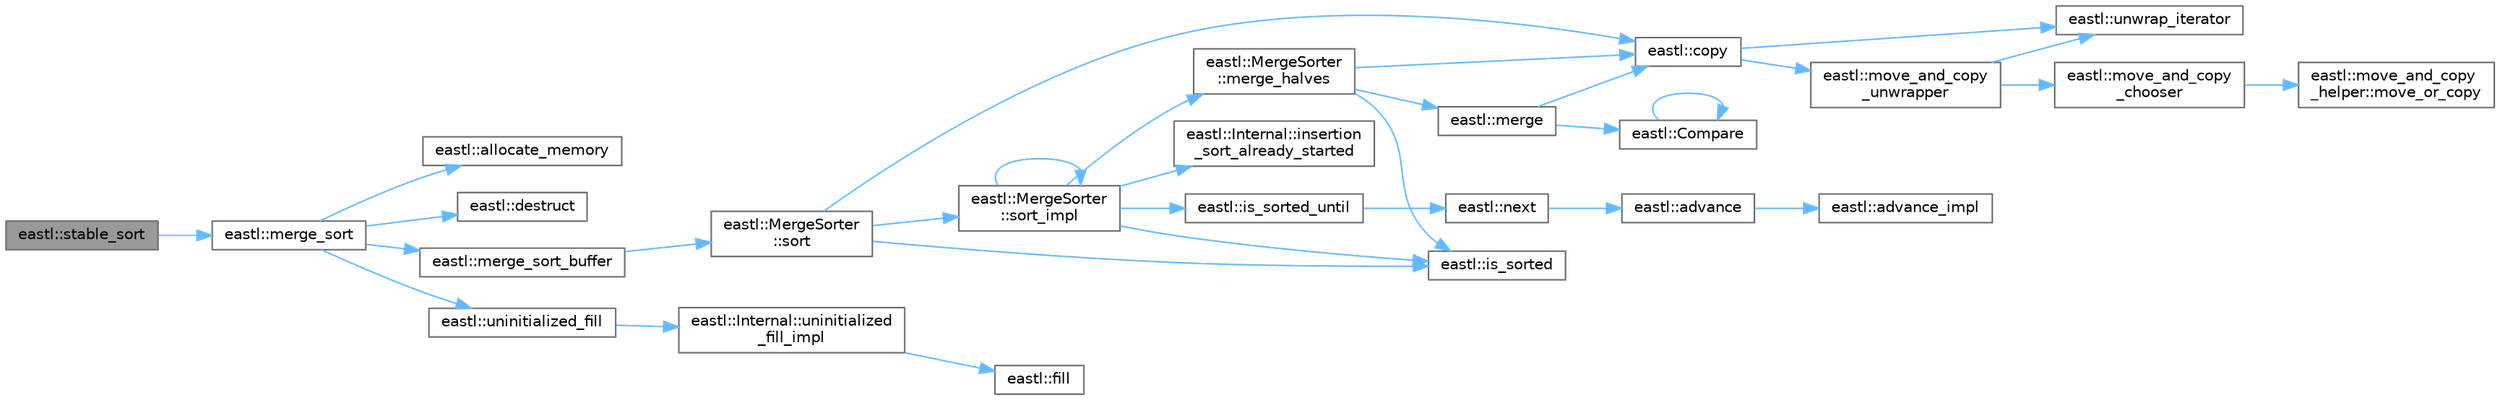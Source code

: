 digraph "eastl::stable_sort"
{
 // LATEX_PDF_SIZE
  bgcolor="transparent";
  edge [fontname=Helvetica,fontsize=10,labelfontname=Helvetica,labelfontsize=10];
  node [fontname=Helvetica,fontsize=10,shape=box,height=0.2,width=0.4];
  rankdir="LR";
  Node1 [id="Node000001",label="eastl::stable_sort",height=0.2,width=0.4,color="gray40", fillcolor="grey60", style="filled", fontcolor="black",tooltip=" "];
  Node1 -> Node2 [id="edge31_Node000001_Node000002",color="steelblue1",style="solid",tooltip=" "];
  Node2 [id="Node000002",label="eastl::merge_sort",height=0.2,width=0.4,color="grey40", fillcolor="white", style="filled",URL="$namespaceeastl.html#a9be493fffa662dd12336ec3b3c969c8b",tooltip=" "];
  Node2 -> Node3 [id="edge32_Node000002_Node000003",color="steelblue1",style="solid",tooltip=" "];
  Node3 [id="Node000003",label="eastl::allocate_memory",height=0.2,width=0.4,color="grey40", fillcolor="white", style="filled",URL="$namespaceeastl.html#ad2f4154baac1248a6b899feec8061499",tooltip=" "];
  Node2 -> Node4 [id="edge33_Node000002_Node000004",color="steelblue1",style="solid",tooltip=" "];
  Node4 [id="Node000004",label="eastl::destruct",height=0.2,width=0.4,color="grey40", fillcolor="white", style="filled",URL="$namespaceeastl.html#abad37b6015ebddc85d5e9f116823805e",tooltip=" "];
  Node2 -> Node5 [id="edge34_Node000002_Node000005",color="steelblue1",style="solid",tooltip=" "];
  Node5 [id="Node000005",label="eastl::merge_sort_buffer",height=0.2,width=0.4,color="grey40", fillcolor="white", style="filled",URL="$namespaceeastl.html#abea7569ee26bf35ab756bb313116321e",tooltip=" "];
  Node5 -> Node6 [id="edge35_Node000005_Node000006",color="steelblue1",style="solid",tooltip=" "];
  Node6 [id="Node000006",label="eastl::MergeSorter\l::sort",height=0.2,width=0.4,color="grey40", fillcolor="white", style="filled",URL="$classeastl_1_1_merge_sorter.html#a2f0f37a38f9da2af9e0595817146c6c4",tooltip=" "];
  Node6 -> Node7 [id="edge36_Node000006_Node000007",color="steelblue1",style="solid",tooltip=" "];
  Node7 [id="Node000007",label="eastl::copy",height=0.2,width=0.4,color="grey40", fillcolor="white", style="filled",URL="$namespaceeastl.html#a3df94cc41821710012e6719792d30db3",tooltip=" "];
  Node7 -> Node8 [id="edge37_Node000007_Node000008",color="steelblue1",style="solid",tooltip=" "];
  Node8 [id="Node000008",label="eastl::move_and_copy\l_unwrapper",height=0.2,width=0.4,color="grey40", fillcolor="white", style="filled",URL="$namespaceeastl.html#a661e609e51ae177a723acb076d9fcb52",tooltip=" "];
  Node8 -> Node9 [id="edge38_Node000008_Node000009",color="steelblue1",style="solid",tooltip=" "];
  Node9 [id="Node000009",label="eastl::move_and_copy\l_chooser",height=0.2,width=0.4,color="grey40", fillcolor="white", style="filled",URL="$namespaceeastl.html#a69a59b58a0b86c06c81fd89a94cff90d",tooltip=" "];
  Node9 -> Node10 [id="edge39_Node000009_Node000010",color="steelblue1",style="solid",tooltip=" "];
  Node10 [id="Node000010",label="eastl::move_and_copy\l_helper::move_or_copy",height=0.2,width=0.4,color="grey40", fillcolor="white", style="filled",URL="$structeastl_1_1move__and__copy__helper.html#aa9de7d135fbe5ddb02a94513283cf77b",tooltip=" "];
  Node8 -> Node11 [id="edge40_Node000008_Node000011",color="steelblue1",style="solid",tooltip=" "];
  Node11 [id="Node000011",label="eastl::unwrap_iterator",height=0.2,width=0.4,color="grey40", fillcolor="white", style="filled",URL="$namespaceeastl.html#a82f343209a121c16468a124327e2d303",tooltip=" "];
  Node7 -> Node11 [id="edge41_Node000007_Node000011",color="steelblue1",style="solid",tooltip=" "];
  Node6 -> Node12 [id="edge42_Node000006_Node000012",color="steelblue1",style="solid",tooltip=" "];
  Node12 [id="Node000012",label="eastl::is_sorted",height=0.2,width=0.4,color="grey40", fillcolor="white", style="filled",URL="$namespaceeastl.html#a6a7302a69f59423b5ce069d2c3cde1ef",tooltip=" "];
  Node6 -> Node13 [id="edge43_Node000006_Node000013",color="steelblue1",style="solid",tooltip=" "];
  Node13 [id="Node000013",label="eastl::MergeSorter\l::sort_impl",height=0.2,width=0.4,color="grey40", fillcolor="white", style="filled",URL="$classeastl_1_1_merge_sorter.html#a56459722b3c6ea0a470ee9cf76ae1857",tooltip=" "];
  Node13 -> Node14 [id="edge44_Node000013_Node000014",color="steelblue1",style="solid",tooltip=" "];
  Node14 [id="Node000014",label="eastl::Internal::insertion\l_sort_already_started",height=0.2,width=0.4,color="grey40", fillcolor="white", style="filled",URL="$namespaceeastl_1_1_internal.html#a5dc9a6f5f6e68aece452ac54d3458507",tooltip=" "];
  Node13 -> Node12 [id="edge45_Node000013_Node000012",color="steelblue1",style="solid",tooltip=" "];
  Node13 -> Node15 [id="edge46_Node000013_Node000015",color="steelblue1",style="solid",tooltip=" "];
  Node15 [id="Node000015",label="eastl::is_sorted_until",height=0.2,width=0.4,color="grey40", fillcolor="white", style="filled",URL="$namespaceeastl.html#a736cc3a06a7726c16949c5932e5e9ab9",tooltip=" "];
  Node15 -> Node16 [id="edge47_Node000015_Node000016",color="steelblue1",style="solid",tooltip=" "];
  Node16 [id="Node000016",label="eastl::next",height=0.2,width=0.4,color="grey40", fillcolor="white", style="filled",URL="$namespaceeastl.html#a4e92bbac38652d0b6a6b9882c003fd43",tooltip=" "];
  Node16 -> Node17 [id="edge48_Node000016_Node000017",color="steelblue1",style="solid",tooltip=" "];
  Node17 [id="Node000017",label="eastl::advance",height=0.2,width=0.4,color="grey40", fillcolor="white", style="filled",URL="$namespaceeastl.html#a8b905cd5bfa46bb3e9bbfd73ca783a7d",tooltip=" "];
  Node17 -> Node18 [id="edge49_Node000017_Node000018",color="steelblue1",style="solid",tooltip=" "];
  Node18 [id="Node000018",label="eastl::advance_impl",height=0.2,width=0.4,color="grey40", fillcolor="white", style="filled",URL="$namespaceeastl.html#a1de47179e50035c30c99c38aa94c59a2",tooltip=" "];
  Node13 -> Node19 [id="edge50_Node000013_Node000019",color="steelblue1",style="solid",tooltip=" "];
  Node19 [id="Node000019",label="eastl::MergeSorter\l::merge_halves",height=0.2,width=0.4,color="grey40", fillcolor="white", style="filled",URL="$classeastl_1_1_merge_sorter.html#ae023b721ccf26dc51c6ef3a6de9798b8",tooltip=" "];
  Node19 -> Node7 [id="edge51_Node000019_Node000007",color="steelblue1",style="solid",tooltip=" "];
  Node19 -> Node12 [id="edge52_Node000019_Node000012",color="steelblue1",style="solid",tooltip=" "];
  Node19 -> Node20 [id="edge53_Node000019_Node000020",color="steelblue1",style="solid",tooltip=" "];
  Node20 [id="Node000020",label="eastl::merge",height=0.2,width=0.4,color="grey40", fillcolor="white", style="filled",URL="$namespaceeastl.html#a0a65e6c5ce025ee9e8cc6077c5372988",tooltip=" "];
  Node20 -> Node21 [id="edge54_Node000020_Node000021",color="steelblue1",style="solid",tooltip=" "];
  Node21 [id="Node000021",label="eastl::Compare",height=0.2,width=0.4,color="grey40", fillcolor="white", style="filled",URL="$namespaceeastl.html#ae3d33fc51c4c15a85aee95335a5d336d",tooltip=" "];
  Node21 -> Node21 [id="edge55_Node000021_Node000021",color="steelblue1",style="solid",tooltip=" "];
  Node20 -> Node7 [id="edge56_Node000020_Node000007",color="steelblue1",style="solid",tooltip=" "];
  Node13 -> Node13 [id="edge57_Node000013_Node000013",color="steelblue1",style="solid",tooltip=" "];
  Node2 -> Node22 [id="edge58_Node000002_Node000022",color="steelblue1",style="solid",tooltip=" "];
  Node22 [id="Node000022",label="eastl::uninitialized_fill",height=0.2,width=0.4,color="grey40", fillcolor="white", style="filled",URL="$namespaceeastl.html#aa85d75456376b51d6d6313165604ecd4",tooltip=" "];
  Node22 -> Node23 [id="edge59_Node000022_Node000023",color="steelblue1",style="solid",tooltip=" "];
  Node23 [id="Node000023",label="eastl::Internal::uninitialized\l_fill_impl",height=0.2,width=0.4,color="grey40", fillcolor="white", style="filled",URL="$namespaceeastl_1_1_internal.html#a2f97d1f7e036af16663e76198abb1c51",tooltip=" "];
  Node23 -> Node24 [id="edge60_Node000023_Node000024",color="steelblue1",style="solid",tooltip=" "];
  Node24 [id="Node000024",label="eastl::fill",height=0.2,width=0.4,color="grey40", fillcolor="white", style="filled",URL="$namespaceeastl.html#a46734ee4d1a924a12ed3d4ca8021925a",tooltip=" "];
}
